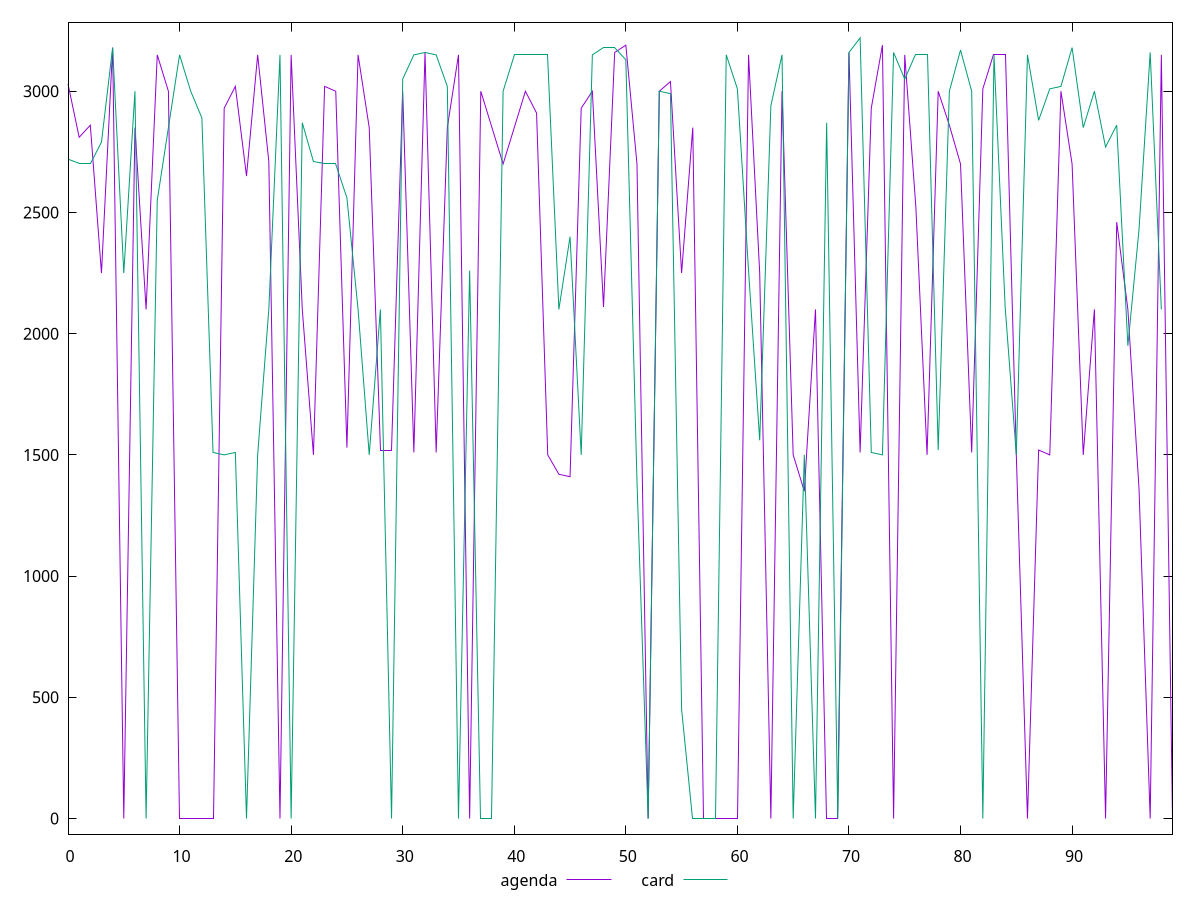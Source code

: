 reset

$agenda <<EOF
0 3030
1 2810
2 2860
3 2250
4 3180
5 0
6 2850
7 2100
8 3150
9 3000
10 0
11 0
12 0
13 0
14 2930
15 3020
16 2650
17 3150
18 2710
19 0
20 3150
21 2100
22 1500
23 3020
24 3000
25 1530
26 3150
27 2850
28 1520
29 1520
30 3000
31 1510
32 3160
33 1510
34 2850
35 3150
36 0
37 3000
38 2850
39 2700
40 2850
41 3000
42 2910
43 1500
44 1420
45 1410
46 2930
47 3000
48 2110
49 3160
50 3190
51 2700
52 0
53 3000
54 3040
55 2250
56 2850
57 0
58 0
59 0
60 0
61 3150
62 2250
63 0
64 3000
65 1500
66 1350
67 2100
68 0
69 0
70 3160
71 1510
72 2930
73 3190
74 0
75 3150
76 2520
77 1500
78 3000
79 2860
80 2700
81 1510
82 3010
83 3150
84 3150
85 1500
86 0
87 1520
88 1500
89 3000
90 2700
91 1500
92 2100
93 0
94 2460
95 2100
96 1360
97 0
98 3150
99 0
EOF

$card <<EOF
0 2720
1 2700
2 2700
3 2790
4 3180
5 2250
6 3000
7 0
8 2550
9 2850
10 3150
11 3000
12 2890
13 1510
14 1500
15 1510
16 0
17 1500
18 2100
19 3150
20 0
21 2870
22 2710
23 2700
24 2700
25 2560
26 2100
27 1500
28 2100
29 0
30 3050
31 3150
32 3160
33 3150
34 3020
35 0
36 2260
37 0
38 0
39 3000
40 3150
41 3150
42 3150
43 3150
44 2100
45 2400
46 1500
47 3150
48 3180
49 3180
50 3130
51 1390
52 0
53 3000
54 2990
55 450
56 0
57 0
58 0
59 3150
60 3010
61 2260
62 1560
63 2940
64 3150
65 0
66 1500
67 0
68 2870
69 0
70 3160
71 3220
72 1510
73 1500
74 3160
75 3050
76 3150
77 3150
78 1520
79 3000
80 3170
81 3000
82 0
83 3150
84 2110
85 1500
86 3150
87 2880
88 3010
89 3020
90 3180
91 2850
92 3000
93 2770
94 2860
95 1950
96 2430
97 3160
98 2100
EOF

set key outside below
set xrange [0:99]
set yrange [-64.4:3284.4]
set trange [-64.4:3284.4]
set terminal svg size 640, 520 enhanced background rgb 'white'
set output "reports/report_00027_2021-02-24T12-40-31.850Z/unused-javascript/comparison/line/1_vs_2.svg"

plot $agenda title "agenda" with line, \
     $card title "card" with line

reset
